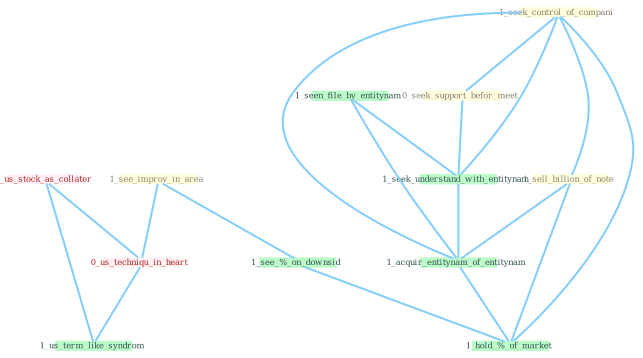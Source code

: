 Graph G{ 
    node
    [shape=polygon,style=filled,width=.5,height=.06,color="#BDFCC9",fixedsize=true,fontsize=4,
    fontcolor="#2f4f4f"];
    {node
    [color="#ffffe0", fontcolor="#8b7d6b"] "1_see_improv_in_area " "1_seek_control_of_compani " "1_sell_billion_of_note " "0_seek_support_befor_meet "}
{node [color="#fff0f5", fontcolor="#b22222"] "0_us_stock_as_collater " "0_us_techniqu_in_heart "}
edge [color="#B0E2FF"];

	"1_see_improv_in_area " -- "0_us_techniqu_in_heart " [w="1", color="#87cefa" ];
	"1_see_improv_in_area " -- "1_see_%_on_downsid " [w="1", color="#87cefa" ];
	"1_seek_control_of_compani " -- "1_sell_billion_of_note " [w="1", color="#87cefa" ];
	"1_seek_control_of_compani " -- "0_seek_support_befor_meet " [w="1", color="#87cefa" ];
	"1_seek_control_of_compani " -- "1_seek_understand_with_entitynam " [w="1", color="#87cefa" ];
	"1_seek_control_of_compani " -- "1_acquir_entitynam_of_entitynam " [w="1", color="#87cefa" ];
	"1_seek_control_of_compani " -- "1_hold_%_of_market " [w="1", color="#87cefa" ];
	"1_sell_billion_of_note " -- "1_acquir_entitynam_of_entitynam " [w="1", color="#87cefa" ];
	"1_sell_billion_of_note " -- "1_hold_%_of_market " [w="1", color="#87cefa" ];
	"0_seek_support_befor_meet " -- "1_seek_understand_with_entitynam " [w="1", color="#87cefa" ];
	"1_seen_file_by_entitynam " -- "1_seek_understand_with_entitynam " [w="1", color="#87cefa" ];
	"1_seen_file_by_entitynam " -- "1_acquir_entitynam_of_entitynam " [w="1", color="#87cefa" ];
	"0_us_stock_as_collater " -- "0_us_techniqu_in_heart " [w="1", color="#87cefa" ];
	"0_us_stock_as_collater " -- "1_us_term_like_syndrom " [w="1", color="#87cefa" ];
	"1_seek_understand_with_entitynam " -- "1_acquir_entitynam_of_entitynam " [w="1", color="#87cefa" ];
	"1_acquir_entitynam_of_entitynam " -- "1_hold_%_of_market " [w="1", color="#87cefa" ];
	"0_us_techniqu_in_heart " -- "1_us_term_like_syndrom " [w="1", color="#87cefa" ];
	"1_see_%_on_downsid " -- "1_hold_%_of_market " [w="1", color="#87cefa" ];
}